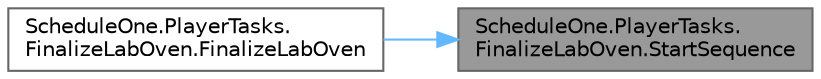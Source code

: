 digraph "ScheduleOne.PlayerTasks.FinalizeLabOven.StartSequence"
{
 // LATEX_PDF_SIZE
  bgcolor="transparent";
  edge [fontname=Helvetica,fontsize=10,labelfontname=Helvetica,labelfontsize=10];
  node [fontname=Helvetica,fontsize=10,shape=box,height=0.2,width=0.4];
  rankdir="RL";
  Node1 [id="Node000001",label="ScheduleOne.PlayerTasks.\lFinalizeLabOven.StartSequence",height=0.2,width=0.4,color="gray40", fillcolor="grey60", style="filled", fontcolor="black",tooltip=" "];
  Node1 -> Node2 [id="edge1_Node000001_Node000002",dir="back",color="steelblue1",style="solid",tooltip=" "];
  Node2 [id="Node000002",label="ScheduleOne.PlayerTasks.\lFinalizeLabOven.FinalizeLabOven",height=0.2,width=0.4,color="grey40", fillcolor="white", style="filled",URL="$class_schedule_one_1_1_player_tasks_1_1_finalize_lab_oven.html#ab4995ae3e251f1380b08a1b7c31da3da",tooltip=" "];
}

